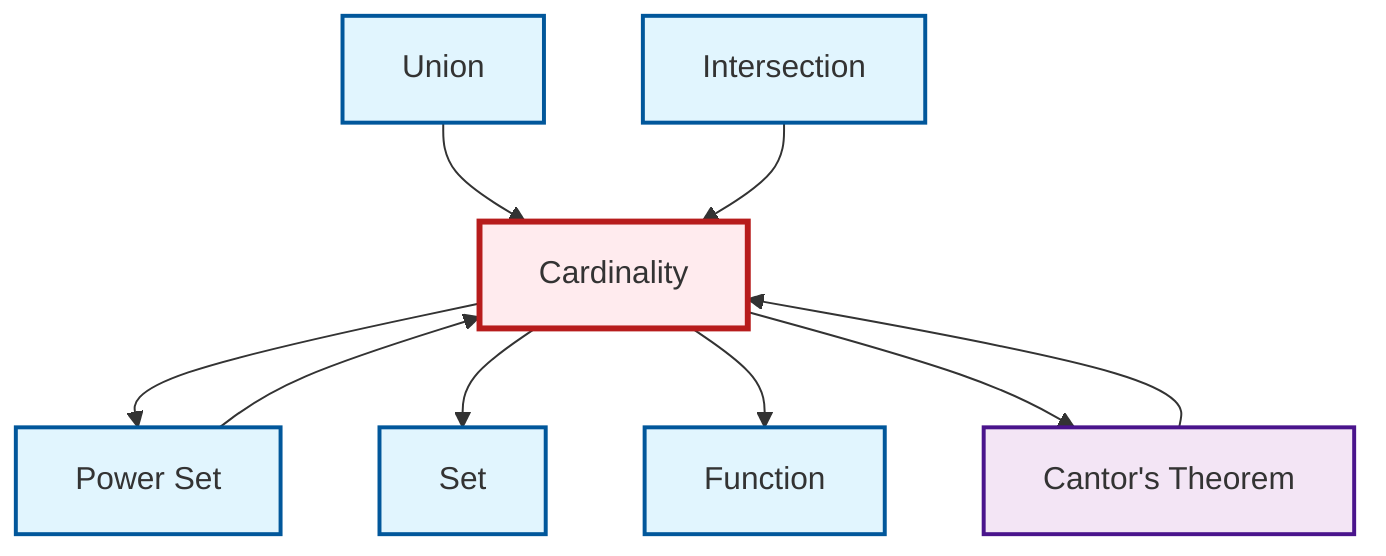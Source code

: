 graph TD
    classDef definition fill:#e1f5fe,stroke:#01579b,stroke-width:2px
    classDef theorem fill:#f3e5f5,stroke:#4a148c,stroke-width:2px
    classDef axiom fill:#fff3e0,stroke:#e65100,stroke-width:2px
    classDef example fill:#e8f5e9,stroke:#1b5e20,stroke-width:2px
    classDef current fill:#ffebee,stroke:#b71c1c,stroke-width:3px
    def-intersection["Intersection"]:::definition
    thm-cantor["Cantor's Theorem"]:::theorem
    def-cardinality["Cardinality"]:::definition
    def-power-set["Power Set"]:::definition
    def-union["Union"]:::definition
    def-function["Function"]:::definition
    def-set["Set"]:::definition
    def-cardinality --> def-power-set
    def-cardinality --> def-set
    def-union --> def-cardinality
    def-intersection --> def-cardinality
    def-cardinality --> def-function
    def-cardinality --> thm-cantor
    def-power-set --> def-cardinality
    thm-cantor --> def-cardinality
    class def-cardinality current
